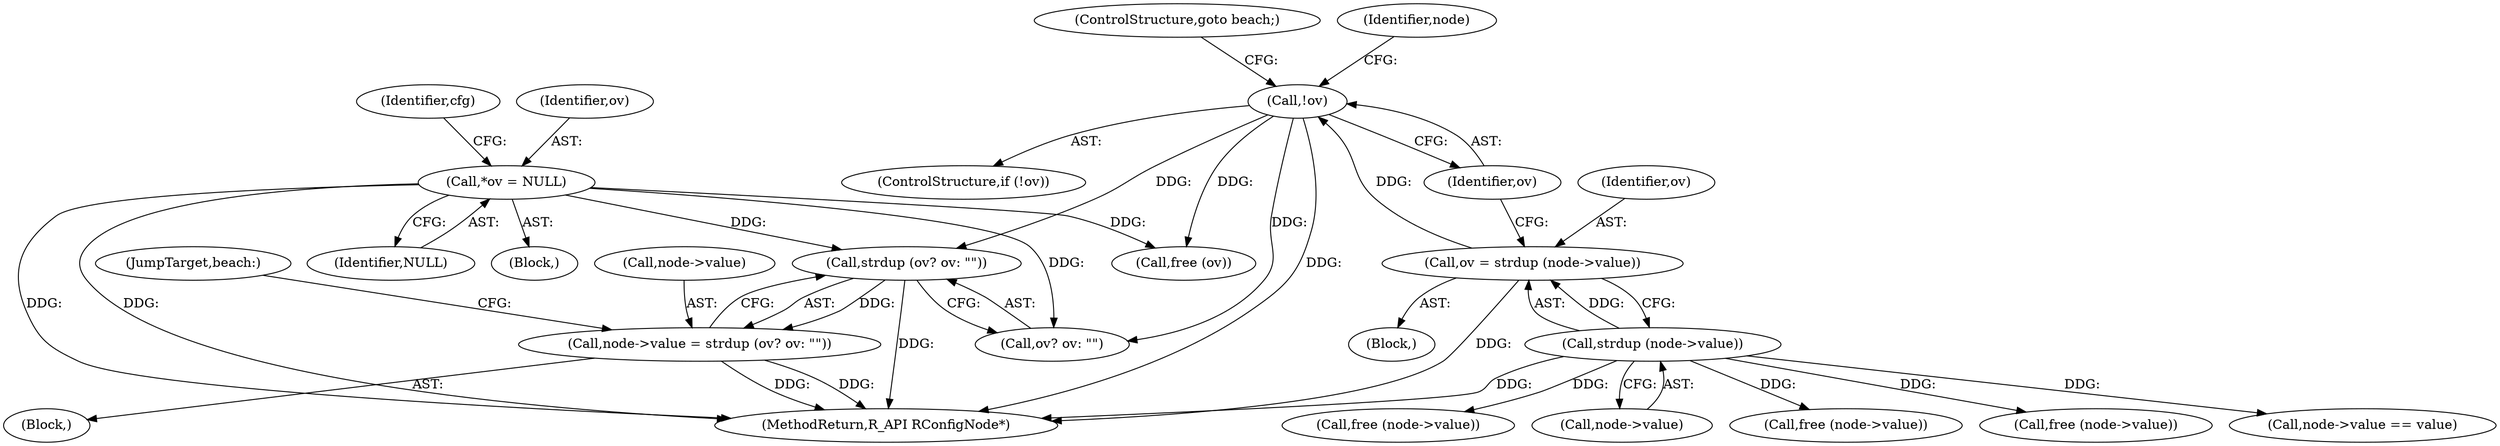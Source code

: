 digraph "0_radare2_f85bc674b2a2256a364fe796351bc1971e106005@API" {
"1000408" [label="(Call,strdup (ov? ov: \"\"))"];
"1000111" [label="(Call,*ov = NULL)"];
"1000161" [label="(Call,!ov)"];
"1000154" [label="(Call,ov = strdup (node->value))"];
"1000156" [label="(Call,strdup (node->value))"];
"1000404" [label="(Call,node->value = strdup (ov? ov: \"\"))"];
"1000118" [label="(Identifier,cfg)"];
"1000223" [label="(Call,free (node->value))"];
"1000155" [label="(Identifier,ov)"];
"1000400" [label="(Call,free (node->value))"];
"1000414" [label="(Call,free (ov))"];
"1000161" [label="(Call,!ov)"];
"1000389" [label="(Block,)"];
"1000413" [label="(JumpTarget,beach:)"];
"1000405" [label="(Call,node->value)"];
"1000113" [label="(Identifier,NULL)"];
"1000208" [label="(Call,free (node->value))"];
"1000408" [label="(Call,strdup (ov? ov: \"\"))"];
"1000404" [label="(Call,node->value = strdup (ov? ov: \"\"))"];
"1000164" [label="(ControlStructure,goto beach;)"];
"1000160" [label="(ControlStructure,if (!ov))"];
"1000162" [label="(Identifier,ov)"];
"1000154" [label="(Call,ov = strdup (node->value))"];
"1000105" [label="(Block,)"];
"1000180" [label="(Identifier,node)"];
"1000241" [label="(Call,node->value == value)"];
"1000156" [label="(Call,strdup (node->value))"];
"1000418" [label="(MethodReturn,R_API RConfigNode*)"];
"1000111" [label="(Call,*ov = NULL)"];
"1000409" [label="(Call,ov? ov: \"\")"];
"1000112" [label="(Identifier,ov)"];
"1000157" [label="(Call,node->value)"];
"1000153" [label="(Block,)"];
"1000408" -> "1000404"  [label="AST: "];
"1000408" -> "1000409"  [label="CFG: "];
"1000409" -> "1000408"  [label="AST: "];
"1000404" -> "1000408"  [label="CFG: "];
"1000408" -> "1000418"  [label="DDG: "];
"1000408" -> "1000404"  [label="DDG: "];
"1000111" -> "1000408"  [label="DDG: "];
"1000161" -> "1000408"  [label="DDG: "];
"1000111" -> "1000105"  [label="AST: "];
"1000111" -> "1000113"  [label="CFG: "];
"1000112" -> "1000111"  [label="AST: "];
"1000113" -> "1000111"  [label="AST: "];
"1000118" -> "1000111"  [label="CFG: "];
"1000111" -> "1000418"  [label="DDG: "];
"1000111" -> "1000418"  [label="DDG: "];
"1000111" -> "1000409"  [label="DDG: "];
"1000111" -> "1000414"  [label="DDG: "];
"1000161" -> "1000160"  [label="AST: "];
"1000161" -> "1000162"  [label="CFG: "];
"1000162" -> "1000161"  [label="AST: "];
"1000164" -> "1000161"  [label="CFG: "];
"1000180" -> "1000161"  [label="CFG: "];
"1000161" -> "1000418"  [label="DDG: "];
"1000154" -> "1000161"  [label="DDG: "];
"1000161" -> "1000409"  [label="DDG: "];
"1000161" -> "1000414"  [label="DDG: "];
"1000154" -> "1000153"  [label="AST: "];
"1000154" -> "1000156"  [label="CFG: "];
"1000155" -> "1000154"  [label="AST: "];
"1000156" -> "1000154"  [label="AST: "];
"1000162" -> "1000154"  [label="CFG: "];
"1000154" -> "1000418"  [label="DDG: "];
"1000156" -> "1000154"  [label="DDG: "];
"1000156" -> "1000157"  [label="CFG: "];
"1000157" -> "1000156"  [label="AST: "];
"1000156" -> "1000418"  [label="DDG: "];
"1000156" -> "1000208"  [label="DDG: "];
"1000156" -> "1000223"  [label="DDG: "];
"1000156" -> "1000241"  [label="DDG: "];
"1000156" -> "1000400"  [label="DDG: "];
"1000404" -> "1000389"  [label="AST: "];
"1000405" -> "1000404"  [label="AST: "];
"1000413" -> "1000404"  [label="CFG: "];
"1000404" -> "1000418"  [label="DDG: "];
"1000404" -> "1000418"  [label="DDG: "];
}
